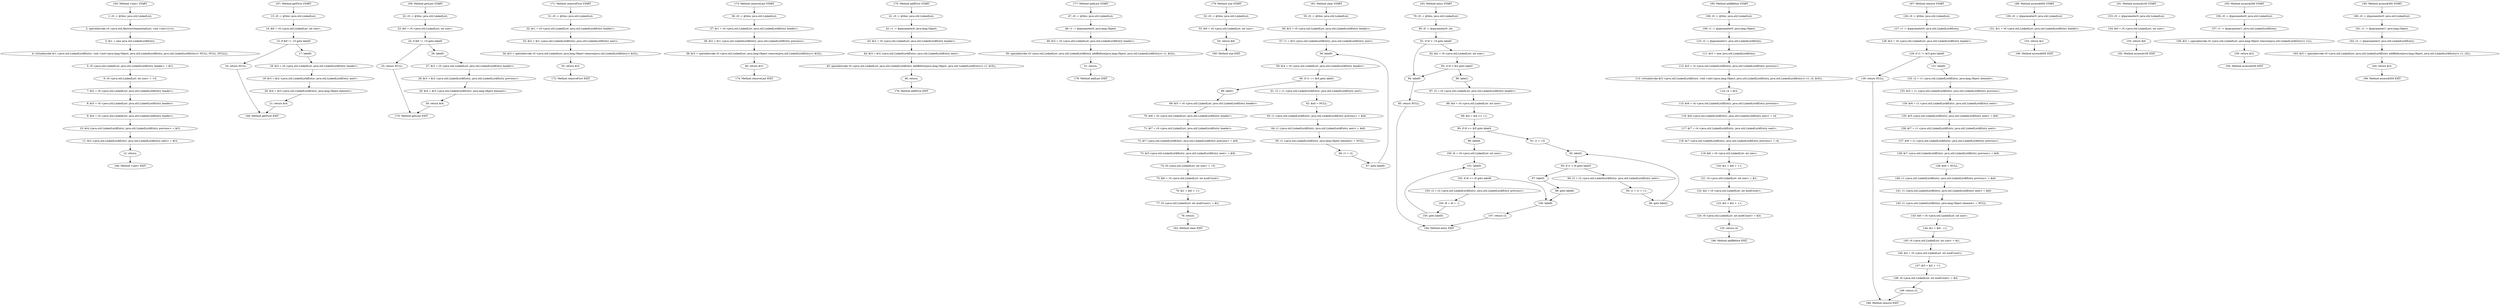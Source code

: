digraph iCFG {
1 [label="1: r0 := @this: java.util.LinkedList;"]
	1 -> 2
	2 [label="2: specialinvoke r0.<java.util.AbstractSequentialList: void <init>()>();;"]
	2 -> 3
	3 [label="3: $r1 = new java.util.LinkedList$Entry;"]
	3 -> 4
	4 [label="4: virtualinvoke $r1.<java.util.LinkedList$Entry: void <init>(java.lang.Object, java.util.LinkedList$Entry, java.util.LinkedList$Entry)> NULL, NULL, NULL();;"]
	4 -> 5
	5 [label="5: r0.<java.util.LinkedList: java.util.LinkedList$Entry header> = $r1;"]
	5 -> 6
	6 [label="6: r0.<java.util.LinkedList: int size> = +0;"]
	6 -> 7
	7 [label="7: $r2 = r0.<java.util.LinkedList: java.util.LinkedList$Entry header>;"]
	7 -> 8
	8 [label="8: $r3 = r0.<java.util.LinkedList: java.util.LinkedList$Entry header>;"]
	8 -> 9
	9 [label="9: $r4 = r0.<java.util.LinkedList: java.util.LinkedList$Entry header>;"]
	9 -> 10
	10 [label="10: $r4.<java.util.LinkedList$Entry: java.util.LinkedList$Entry previous> = $r3;"]
	10 -> 11
	11 [label="11: $r2.<java.util.LinkedList$Entry: java.util.LinkedList$Entry next> = $r3;"]
	11 -> 12
	12 [label="12: return;"]
	12 -> 166
	165 [label="165: Method <init> START"]
	165 -> 1
	166 [label="166: Method <init> EXIT"]
	13 [label="13: r0 := @this: java.util.LinkedList;"]
	13 -> 14
	14 [label="14: $i0 = r0.<java.util.LinkedList: int size>;"]
	14 -> 15
	15 [label="15: if $i0 != +0 goto label0"]
	15 -> 16
	15 -> 17
	16 [label="16: return NULL;"]
	16 -> 168
	17 [label="17: label0:"]
	17 -> 18
	18 [label="18: $r2 = r0.<java.util.LinkedList: java.util.LinkedList$Entry header>;"]
	18 -> 19
	19 [label="19: $r3 = $r2.<java.util.LinkedList$Entry: java.util.LinkedList$Entry next>;"]
	19 -> 20
	20 [label="20: $r4 = $r3.<java.util.LinkedList$Entry: java.lang.Object element>;"]
	20 -> 21
	21 [label="21: return $r4;"]
	21 -> 168
	167 [label="167: Method getFirst START"]
	167 -> 13
	168 [label="168: Method getFirst EXIT"]
	22 [label="22: r0 := @this: java.util.LinkedList;"]
	22 -> 23
	23 [label="23: $i0 = r0.<java.util.LinkedList: int size>;"]
	23 -> 24
	24 [label="24: if $i0 != +0 goto label0"]
	24 -> 25
	24 -> 26
	25 [label="25: return NULL;"]
	25 -> 170
	26 [label="26: label0:"]
	26 -> 27
	27 [label="27: $r2 = r0.<java.util.LinkedList: java.util.LinkedList$Entry header>;"]
	27 -> 28
	28 [label="28: $r3 = $r2.<java.util.LinkedList$Entry: java.util.LinkedList$Entry previous>;"]
	28 -> 29
	29 [label="29: $r4 = $r3.<java.util.LinkedList$Entry: java.lang.Object element>;"]
	29 -> 30
	30 [label="30: return $r4;"]
	30 -> 170
	169 [label="169: Method getLast START"]
	169 -> 22
	170 [label="170: Method getLast EXIT"]
	31 [label="31: r0 := @this: java.util.LinkedList;"]
	31 -> 32
	32 [label="32: $r1 = r0.<java.util.LinkedList: java.util.LinkedList$Entry header>;"]
	32 -> 33
	33 [label="33: $r2 = $r1.<java.util.LinkedList$Entry: java.util.LinkedList$Entry next>;"]
	33 -> 34
	34 [label="34: $r3 = specialinvoke r0.<java.util.LinkedList: java.lang.Object remove(java.util.LinkedList$Entry)> $r2();;"]
	34 -> 35
	35 [label="35: return $r3;"]
	35 -> 172
	171 [label="171: Method removeFirst START"]
	171 -> 31
	172 [label="172: Method removeFirst EXIT"]
	36 [label="36: r0 := @this: java.util.LinkedList;"]
	36 -> 37
	37 [label="37: $r1 = r0.<java.util.LinkedList: java.util.LinkedList$Entry header>;"]
	37 -> 38
	38 [label="38: $r2 = $r1.<java.util.LinkedList$Entry: java.util.LinkedList$Entry previous>;"]
	38 -> 39
	39 [label="39: $r3 = specialinvoke r0.<java.util.LinkedList: java.lang.Object remove(java.util.LinkedList$Entry)> $r2();;"]
	39 -> 40
	40 [label="40: return $r3;"]
	40 -> 174
	173 [label="173: Method removeLast START"]
	173 -> 36
	174 [label="174: Method removeLast EXIT"]
	41 [label="41: r0 := @this: java.util.LinkedList;"]
	41 -> 42
	42 [label="42: r1 := @parameter0: java.lang.Object;"]
	42 -> 43
	43 [label="43: $r2 = r0.<java.util.LinkedList: java.util.LinkedList$Entry header>;"]
	43 -> 44
	44 [label="44: $r3 = $r2.<java.util.LinkedList$Entry: java.util.LinkedList$Entry next>;"]
	44 -> 45
	45 [label="45: specialinvoke r0.<java.util.LinkedList: java.util.LinkedList$Entry addBefore(java.lang.Object, java.util.LinkedList$Entry)> r1, $r3();;"]
	45 -> 46
	46 [label="46: return;"]
	46 -> 176
	175 [label="175: Method addFirst START"]
	175 -> 41
	176 [label="176: Method addFirst EXIT"]
	47 [label="47: r0 := @this: java.util.LinkedList;"]
	47 -> 48
	48 [label="48: r1 := @parameter0: java.lang.Object;"]
	48 -> 49
	49 [label="49: $r2 = r0.<java.util.LinkedList: java.util.LinkedList$Entry header>;"]
	49 -> 50
	50 [label="50: specialinvoke r0.<java.util.LinkedList: java.util.LinkedList$Entry addBefore(java.lang.Object, java.util.LinkedList$Entry)> r1, $r2();;"]
	50 -> 51
	51 [label="51: return;"]
	51 -> 178
	177 [label="177: Method addLast START"]
	177 -> 47
	178 [label="178: Method addLast EXIT"]
	52 [label="52: r0 := @this: java.util.LinkedList;"]
	52 -> 53
	53 [label="53: $i0 = r0.<java.util.LinkedList: int size>;"]
	53 -> 54
	54 [label="54: return $i0;"]
	54 -> 180
	179 [label="179: Method size START"]
	179 -> 52
	180 [label="180: Method size EXIT"]
	55 [label="55: r0 := @this: java.util.LinkedList;"]
	55 -> 56
	56 [label="56: $r3 = r0.<java.util.LinkedList: java.util.LinkedList$Entry header>;"]
	56 -> 57
	57 [label="57: r1 = $r3.<java.util.LinkedList$Entry: java.util.LinkedList$Entry next>;"]
	57 -> 58
	58 [label="58: label0:"]
	58 -> 59
	59 [label="59: $r4 = r0.<java.util.LinkedList: java.util.LinkedList$Entry header>;"]
	59 -> 60
	60 [label="60: if r1 == $r4 goto label1"]
	60 -> 61
	60 -> 68
	61 [label="61: r2 = r1.<java.util.LinkedList$Entry: java.util.LinkedList$Entry next>;"]
	61 -> 62
	62 [label="62: $n0 = NULL;"]
	62 -> 63
	63 [label="63: r1.<java.util.LinkedList$Entry: java.util.LinkedList$Entry previous> = $n0;"]
	63 -> 64
	64 [label="64: r1.<java.util.LinkedList$Entry: java.util.LinkedList$Entry next> = $n0;"]
	64 -> 65
	65 [label="65: r1.<java.util.LinkedList$Entry: java.lang.Object element> = NULL;"]
	65 -> 66
	66 [label="66: r1 = r2;"]
	66 -> 67
	67 [label="67: goto label0;"]
	67 -> 58
	68 [label="68: label1:"]
	68 -> 69
	69 [label="69: $r5 = r0.<java.util.LinkedList: java.util.LinkedList$Entry header>;"]
	69 -> 70
	70 [label="70: $r6 = r0.<java.util.LinkedList: java.util.LinkedList$Entry header>;"]
	70 -> 71
	71 [label="71: $r7 = r0.<java.util.LinkedList: java.util.LinkedList$Entry header>;"]
	71 -> 72
	72 [label="72: $r7.<java.util.LinkedList$Entry: java.util.LinkedList$Entry previous> = $r6;"]
	72 -> 73
	73 [label="73: $r5.<java.util.LinkedList$Entry: java.util.LinkedList$Entry next> = $r6;"]
	73 -> 74
	74 [label="74: r0.<java.util.LinkedList: int size> = +0;"]
	74 -> 75
	75 [label="75: $i0 = r0.<java.util.LinkedList: int modCount>;"]
	75 -> 76
	76 [label="76: $i1 = $i0 + +1;"]
	76 -> 77
	77 [label="77: r0.<java.util.LinkedList: int modCount> = $i1;"]
	77 -> 78
	78 [label="78: return;"]
	78 -> 182
	181 [label="181: Method clear START"]
	181 -> 55
	182 [label="182: Method clear EXIT"]
	79 [label="79: r0 := @this: java.util.LinkedList;"]
	79 -> 80
	80 [label="80: i0 := @parameter0: int;"]
	80 -> 81
	81 [label="81: if i0 < +0 goto label0"]
	81 -> 82
	81 -> 84
	82 [label="82: $i2 = r0.<java.util.LinkedList: int size>;"]
	82 -> 83
	83 [label="83: if i0 < $i2 goto label1"]
	83 -> 84
	83 -> 86
	84 [label="84: label0:"]
	84 -> 85
	85 [label="85: return NULL;"]
	85 -> 184
	86 [label="86: label1:"]
	86 -> 87
	87 [label="87: r2 = r0.<java.util.LinkedList: java.util.LinkedList$Entry header>;"]
	87 -> 88
	88 [label="88: $i4 = r0.<java.util.LinkedList: int size>;"]
	88 -> 89
	89 [label="89: $i5 = $i4 >> +1;"]
	89 -> 90
	90 [label="90: if i0 >= $i5 goto label4"]
	90 -> 91
	90 -> 99
	91 [label="91: i1 = +0;"]
	91 -> 92
	92 [label="92: label2:"]
	92 -> 93
	93 [label="93: if i1 > i0 goto label3"]
	93 -> 94
	93 -> 97
	94 [label="94: r2 = r2.<java.util.LinkedList$Entry: java.util.LinkedList$Entry next>;"]
	94 -> 95
	95 [label="95: i1 = i1 + +1;"]
	95 -> 96
	96 [label="96: goto label2;"]
	96 -> 92
	97 [label="97: label3:"]
	97 -> 98
	98 [label="98: goto label6;"]
	98 -> 106
	99 [label="99: label4:"]
	99 -> 100
	100 [label="100: i6 = r0.<java.util.LinkedList: int size>;"]
	100 -> 101
	101 [label="101: label5:"]
	101 -> 102
	102 [label="102: if i6 <= i0 goto label6"]
	102 -> 103
	102 -> 106
	103 [label="103: r2 = r2.<java.util.LinkedList$Entry: java.util.LinkedList$Entry previous>;"]
	103 -> 104
	104 [label="104: i6 = i6 + -1;"]
	104 -> 105
	105 [label="105: goto label5;"]
	105 -> 101
	106 [label="106: label6:"]
	106 -> 107
	107 [label="107: return r2;"]
	107 -> 184
	183 [label="183: Method entry START"]
	183 -> 79
	184 [label="184: Method entry EXIT"]
	108 [label="108: r0 := @this: java.util.LinkedList;"]
	108 -> 109
	109 [label="109: r1 := @parameter0: java.lang.Object;"]
	109 -> 110
	110 [label="110: r2 := @parameter1: java.util.LinkedList$Entry;"]
	110 -> 111
	111 [label="111: $r3 = new java.util.LinkedList$Entry;"]
	111 -> 112
	112 [label="112: $r5 = r2.<java.util.LinkedList$Entry: java.util.LinkedList$Entry previous>;"]
	112 -> 113
	113 [label="113: virtualinvoke $r3.<java.util.LinkedList$Entry: void <init>(java.lang.Object, java.util.LinkedList$Entry, java.util.LinkedList$Entry)> r1, r2, $r5();;"]
	113 -> 114
	114 [label="114: r4 = $r3;"]
	114 -> 115
	115 [label="115: $r6 = r4.<java.util.LinkedList$Entry: java.util.LinkedList$Entry previous>;"]
	115 -> 116
	116 [label="116: $r6.<java.util.LinkedList$Entry: java.util.LinkedList$Entry next> = r4;"]
	116 -> 117
	117 [label="117: $r7 = r4.<java.util.LinkedList$Entry: java.util.LinkedList$Entry next>;"]
	117 -> 118
	118 [label="118: $r7.<java.util.LinkedList$Entry: java.util.LinkedList$Entry previous> = r4;"]
	118 -> 119
	119 [label="119: $i0 = r0.<java.util.LinkedList: int size>;"]
	119 -> 120
	120 [label="120: $i1 = $i0 + +1;"]
	120 -> 121
	121 [label="121: r0.<java.util.LinkedList: int size> = $i1;"]
	121 -> 122
	122 [label="122: $i2 = r0.<java.util.LinkedList: int modCount>;"]
	122 -> 123
	123 [label="123: $i3 = $i2 + +1;"]
	123 -> 124
	124 [label="124: r0.<java.util.LinkedList: int modCount> = $i3;"]
	124 -> 125
	125 [label="125: return r4;"]
	125 -> 186
	185 [label="185: Method addBefore START"]
	185 -> 108
	186 [label="186: Method addBefore EXIT"]
	126 [label="126: r0 := @this: java.util.LinkedList;"]
	126 -> 127
	127 [label="127: r1 := @parameter0: java.util.LinkedList$Entry;"]
	127 -> 128
	128 [label="128: $r3 = r0.<java.util.LinkedList: java.util.LinkedList$Entry header>;"]
	128 -> 129
	129 [label="129: if r1 != $r3 goto label0"]
	129 -> 130
	129 -> 131
	130 [label="130: return NULL;"]
	130 -> 188
	131 [label="131: label0:"]
	131 -> 132
	132 [label="132: r2 = r1.<java.util.LinkedList$Entry: java.lang.Object element>;"]
	132 -> 133
	133 [label="133: $r5 = r1.<java.util.LinkedList$Entry: java.util.LinkedList$Entry previous>;"]
	133 -> 134
	134 [label="134: $r6 = r1.<java.util.LinkedList$Entry: java.util.LinkedList$Entry next>;"]
	134 -> 135
	135 [label="135: $r5.<java.util.LinkedList$Entry: java.util.LinkedList$Entry next> = $r6;"]
	135 -> 136
	136 [label="136: $r7 = r1.<java.util.LinkedList$Entry: java.util.LinkedList$Entry next>;"]
	136 -> 137
	137 [label="137: $r8 = r1.<java.util.LinkedList$Entry: java.util.LinkedList$Entry previous>;"]
	137 -> 138
	138 [label="138: $r7.<java.util.LinkedList$Entry: java.util.LinkedList$Entry previous> = $r8;"]
	138 -> 139
	139 [label="139: $n0 = NULL;"]
	139 -> 140
	140 [label="140: r1.<java.util.LinkedList$Entry: java.util.LinkedList$Entry previous> = $n0;"]
	140 -> 141
	141 [label="141: r1.<java.util.LinkedList$Entry: java.util.LinkedList$Entry next> = $n0;"]
	141 -> 142
	142 [label="142: r1.<java.util.LinkedList$Entry: java.lang.Object element> = NULL;"]
	142 -> 143
	143 [label="143: $i0 = r0.<java.util.LinkedList: int size>;"]
	143 -> 144
	144 [label="144: $i1 = $i0 - +1;"]
	144 -> 145
	145 [label="145: r0.<java.util.LinkedList: int size> = $i1;"]
	145 -> 146
	146 [label="146: $i2 = r0.<java.util.LinkedList: int modCount>;"]
	146 -> 147
	147 [label="147: $i3 = $i2 + +1;"]
	147 -> 148
	148 [label="148: r0.<java.util.LinkedList: int modCount> = $i3;"]
	148 -> 149
	149 [label="149: return r2;"]
	149 -> 188
	187 [label="187: Method remove START"]
	187 -> 126
	188 [label="188: Method remove EXIT"]
	150 [label="150: r0 := @parameter0: java.util.LinkedList;"]
	150 -> 151
	151 [label="151: $r1 = r0.<java.util.LinkedList: java.util.LinkedList$Entry header>;"]
	151 -> 152
	152 [label="152: return $r1;"]
	152 -> 190
	189 [label="189: Method access$000 START"]
	189 -> 150
	190 [label="190: Method access$000 EXIT"]
	153 [label="153: r0 := @parameter0: java.util.LinkedList;"]
	153 -> 154
	154 [label="154: $i0 = r0.<java.util.LinkedList: int size>;"]
	154 -> 155
	155 [label="155: return $i0;"]
	155 -> 192
	191 [label="191: Method access$100 START"]
	191 -> 153
	192 [label="192: Method access$100 EXIT"]
	156 [label="156: r0 := @parameter0: java.util.LinkedList;"]
	156 -> 157
	157 [label="157: r1 := @parameter1: java.util.LinkedList$Entry;"]
	157 -> 158
	158 [label="158: $r2 = specialinvoke r0.<java.util.LinkedList: java.lang.Object remove(java.util.LinkedList$Entry)> r1();;"]
	158 -> 159
	159 [label="159: return $r2;"]
	159 -> 194
	193 [label="193: Method access$200 START"]
	193 -> 156
	194 [label="194: Method access$200 EXIT"]
	160 [label="160: r0 := @parameter0: java.util.LinkedList;"]
	160 -> 161
	161 [label="161: r1 := @parameter1: java.lang.Object;"]
	161 -> 162
	162 [label="162: r2 := @parameter2: java.util.LinkedList$Entry;"]
	162 -> 163
	163 [label="163: $r3 = specialinvoke r0.<java.util.LinkedList: java.util.LinkedList$Entry addBefore(java.lang.Object, java.util.LinkedList$Entry)> r1, r2();;"]
	163 -> 164
	164 [label="164: return $r3;"]
	164 -> 196
	195 [label="195: Method access$300 START"]
	195 -> 160
	196 [label="196: Method access$300 EXIT"]
	}

